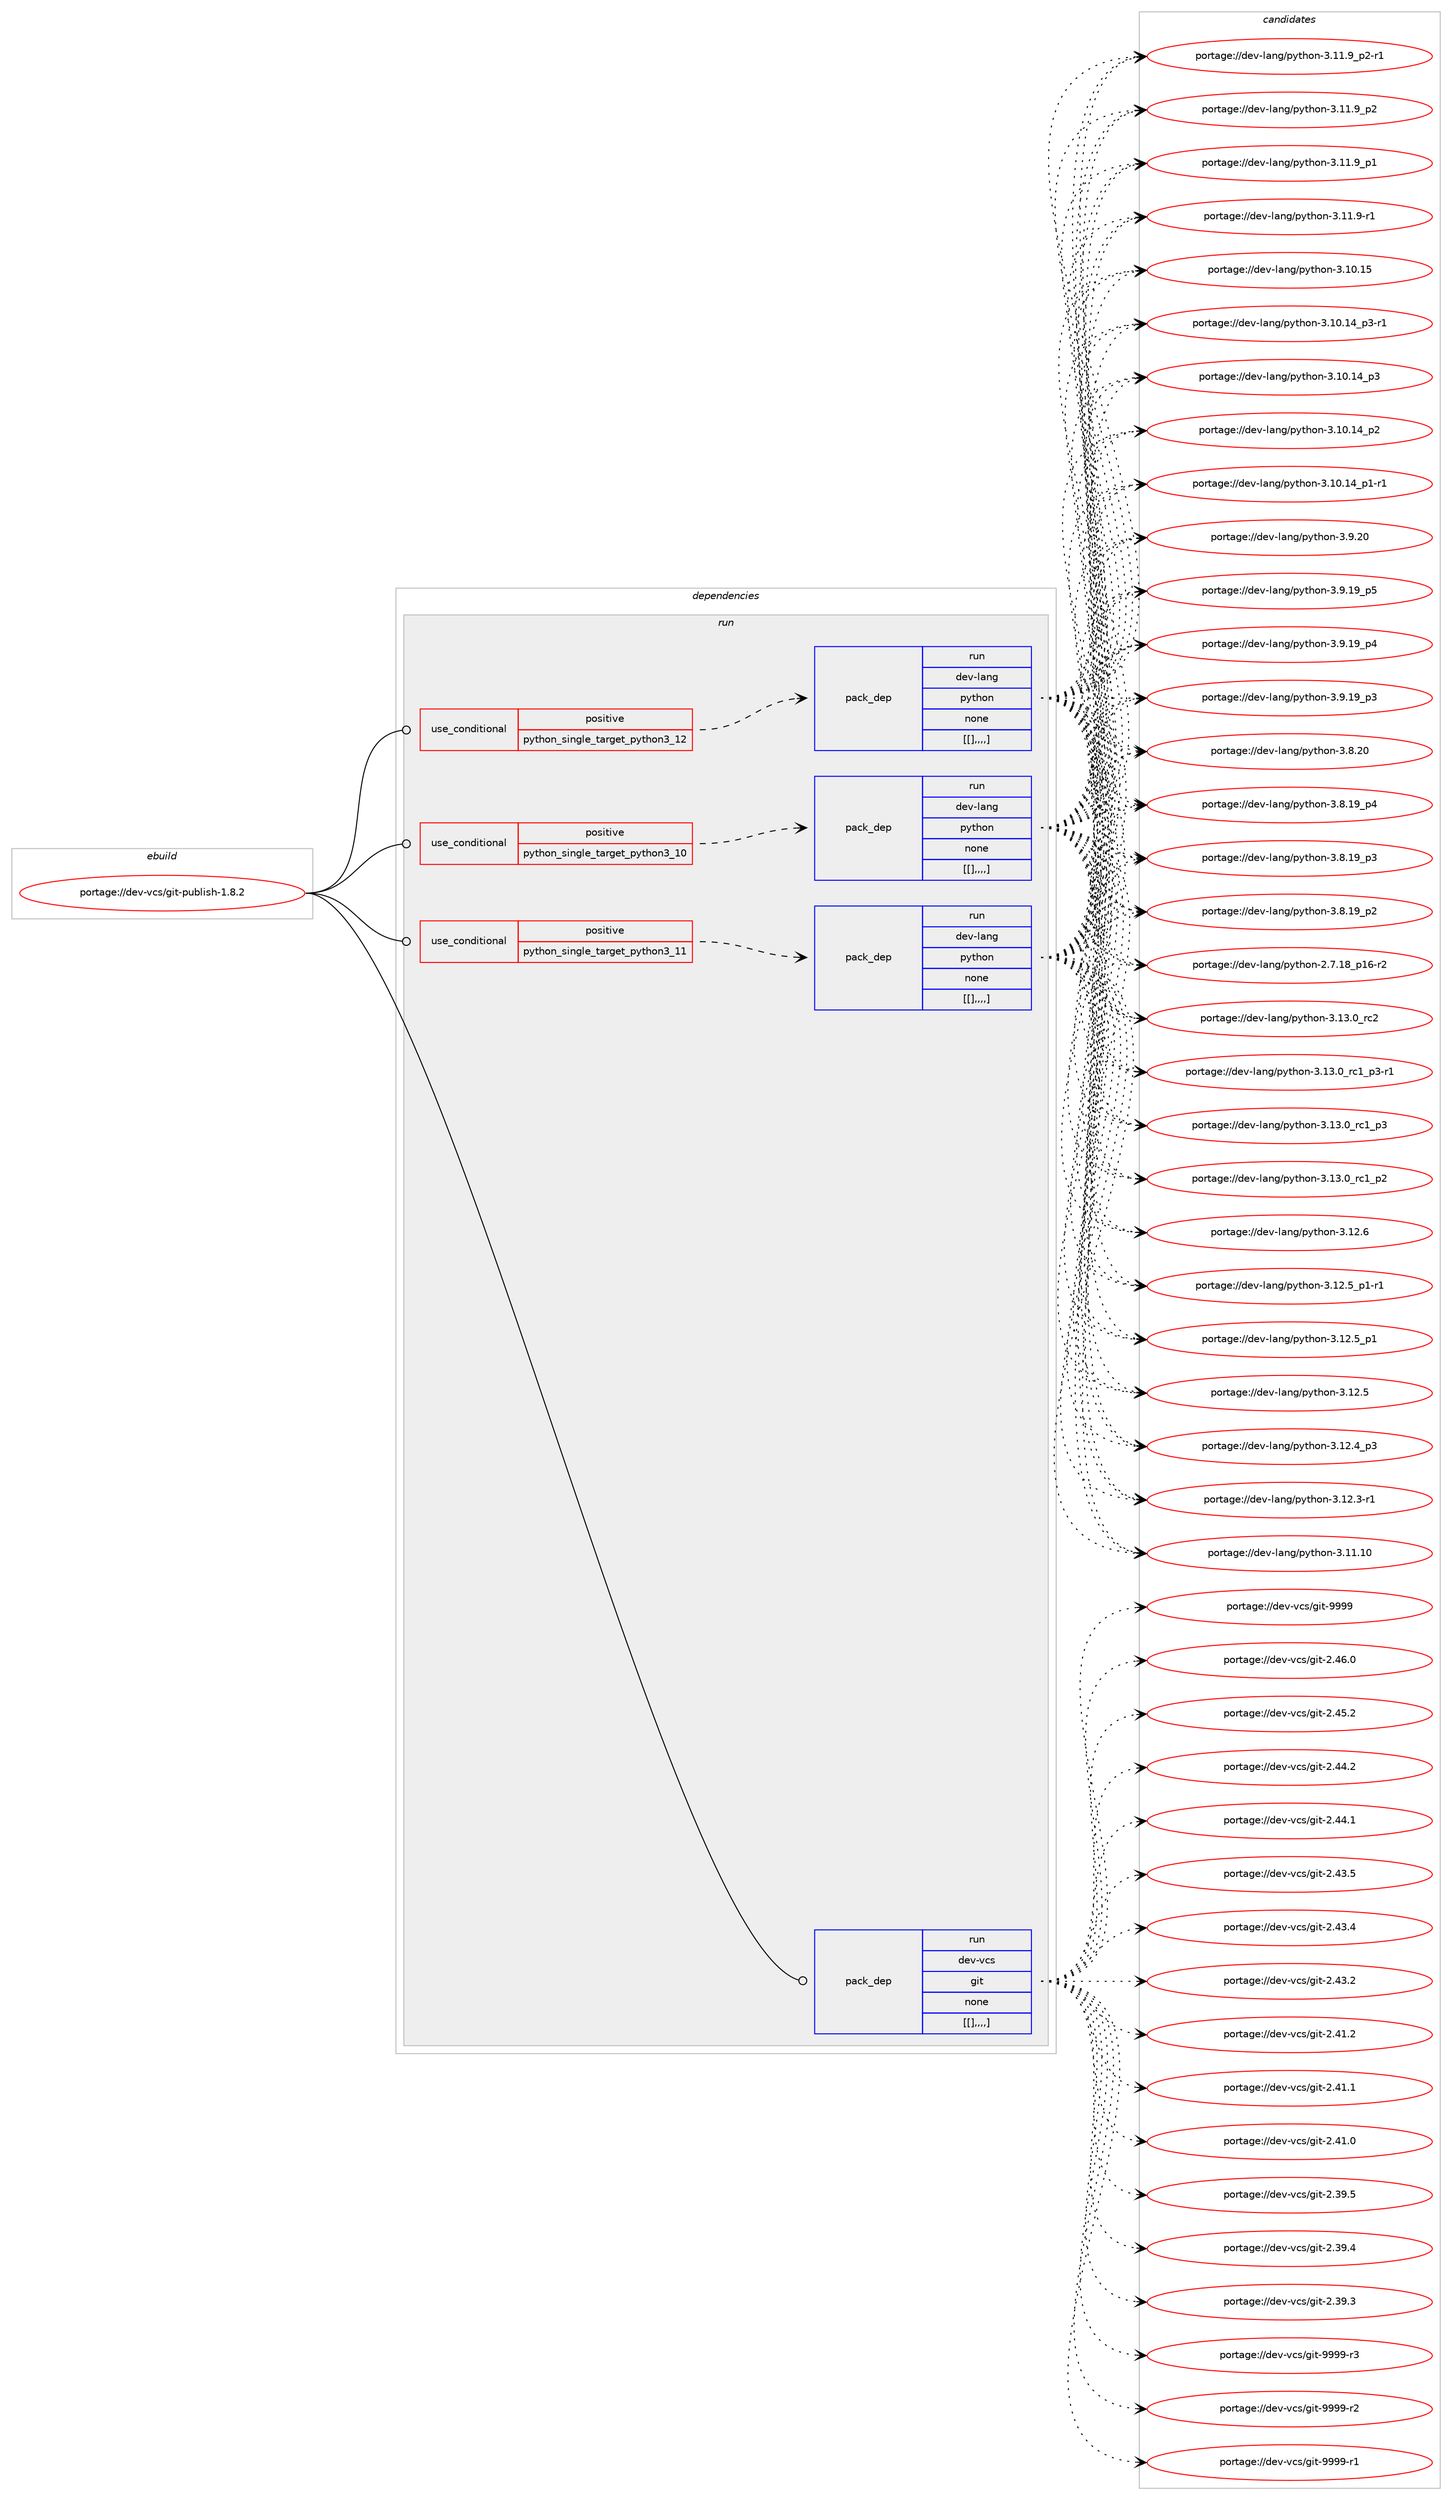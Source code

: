 digraph prolog {

# *************
# Graph options
# *************

newrank=true;
concentrate=true;
compound=true;
graph [rankdir=LR,fontname=Helvetica,fontsize=10,ranksep=1.5];#, ranksep=2.5, nodesep=0.2];
edge  [arrowhead=vee];
node  [fontname=Helvetica,fontsize=10];

# **********
# The ebuild
# **********

subgraph cluster_leftcol {
color=gray;
label=<<i>ebuild</i>>;
id [label="portage://dev-vcs/git-publish-1.8.2", color=red, width=4, href="../dev-vcs/git-publish-1.8.2.svg"];
}

# ****************
# The dependencies
# ****************

subgraph cluster_midcol {
color=gray;
label=<<i>dependencies</i>>;
subgraph cluster_compile {
fillcolor="#eeeeee";
style=filled;
label=<<i>compile</i>>;
}
subgraph cluster_compileandrun {
fillcolor="#eeeeee";
style=filled;
label=<<i>compile and run</i>>;
}
subgraph cluster_run {
fillcolor="#eeeeee";
style=filled;
label=<<i>run</i>>;
subgraph cond64314 {
dependency226219 [label=<<TABLE BORDER="0" CELLBORDER="1" CELLSPACING="0" CELLPADDING="4"><TR><TD ROWSPAN="3" CELLPADDING="10">use_conditional</TD></TR><TR><TD>positive</TD></TR><TR><TD>python_single_target_python3_10</TD></TR></TABLE>>, shape=none, color=red];
subgraph pack160450 {
dependency226220 [label=<<TABLE BORDER="0" CELLBORDER="1" CELLSPACING="0" CELLPADDING="4" WIDTH="220"><TR><TD ROWSPAN="6" CELLPADDING="30">pack_dep</TD></TR><TR><TD WIDTH="110">run</TD></TR><TR><TD>dev-lang</TD></TR><TR><TD>python</TD></TR><TR><TD>none</TD></TR><TR><TD>[[],,,,]</TD></TR></TABLE>>, shape=none, color=blue];
}
dependency226219:e -> dependency226220:w [weight=20,style="dashed",arrowhead="vee"];
}
id:e -> dependency226219:w [weight=20,style="solid",arrowhead="odot"];
subgraph cond64315 {
dependency226221 [label=<<TABLE BORDER="0" CELLBORDER="1" CELLSPACING="0" CELLPADDING="4"><TR><TD ROWSPAN="3" CELLPADDING="10">use_conditional</TD></TR><TR><TD>positive</TD></TR><TR><TD>python_single_target_python3_11</TD></TR></TABLE>>, shape=none, color=red];
subgraph pack160451 {
dependency226222 [label=<<TABLE BORDER="0" CELLBORDER="1" CELLSPACING="0" CELLPADDING="4" WIDTH="220"><TR><TD ROWSPAN="6" CELLPADDING="30">pack_dep</TD></TR><TR><TD WIDTH="110">run</TD></TR><TR><TD>dev-lang</TD></TR><TR><TD>python</TD></TR><TR><TD>none</TD></TR><TR><TD>[[],,,,]</TD></TR></TABLE>>, shape=none, color=blue];
}
dependency226221:e -> dependency226222:w [weight=20,style="dashed",arrowhead="vee"];
}
id:e -> dependency226221:w [weight=20,style="solid",arrowhead="odot"];
subgraph cond64316 {
dependency226223 [label=<<TABLE BORDER="0" CELLBORDER="1" CELLSPACING="0" CELLPADDING="4"><TR><TD ROWSPAN="3" CELLPADDING="10">use_conditional</TD></TR><TR><TD>positive</TD></TR><TR><TD>python_single_target_python3_12</TD></TR></TABLE>>, shape=none, color=red];
subgraph pack160452 {
dependency226224 [label=<<TABLE BORDER="0" CELLBORDER="1" CELLSPACING="0" CELLPADDING="4" WIDTH="220"><TR><TD ROWSPAN="6" CELLPADDING="30">pack_dep</TD></TR><TR><TD WIDTH="110">run</TD></TR><TR><TD>dev-lang</TD></TR><TR><TD>python</TD></TR><TR><TD>none</TD></TR><TR><TD>[[],,,,]</TD></TR></TABLE>>, shape=none, color=blue];
}
dependency226223:e -> dependency226224:w [weight=20,style="dashed",arrowhead="vee"];
}
id:e -> dependency226223:w [weight=20,style="solid",arrowhead="odot"];
subgraph pack160453 {
dependency226225 [label=<<TABLE BORDER="0" CELLBORDER="1" CELLSPACING="0" CELLPADDING="4" WIDTH="220"><TR><TD ROWSPAN="6" CELLPADDING="30">pack_dep</TD></TR><TR><TD WIDTH="110">run</TD></TR><TR><TD>dev-vcs</TD></TR><TR><TD>git</TD></TR><TR><TD>none</TD></TR><TR><TD>[[],,,,]</TD></TR></TABLE>>, shape=none, color=blue];
}
id:e -> dependency226225:w [weight=20,style="solid",arrowhead="odot"];
}
}

# **************
# The candidates
# **************

subgraph cluster_choices {
rank=same;
color=gray;
label=<<i>candidates</i>>;

subgraph choice160450 {
color=black;
nodesep=1;
choice10010111845108971101034711212111610411111045514649514648951149950 [label="portage://dev-lang/python-3.13.0_rc2", color=red, width=4,href="../dev-lang/python-3.13.0_rc2.svg"];
choice1001011184510897110103471121211161041111104551464951464895114994995112514511449 [label="portage://dev-lang/python-3.13.0_rc1_p3-r1", color=red, width=4,href="../dev-lang/python-3.13.0_rc1_p3-r1.svg"];
choice100101118451089711010347112121116104111110455146495146489511499499511251 [label="portage://dev-lang/python-3.13.0_rc1_p3", color=red, width=4,href="../dev-lang/python-3.13.0_rc1_p3.svg"];
choice100101118451089711010347112121116104111110455146495146489511499499511250 [label="portage://dev-lang/python-3.13.0_rc1_p2", color=red, width=4,href="../dev-lang/python-3.13.0_rc1_p2.svg"];
choice10010111845108971101034711212111610411111045514649504654 [label="portage://dev-lang/python-3.12.6", color=red, width=4,href="../dev-lang/python-3.12.6.svg"];
choice1001011184510897110103471121211161041111104551464950465395112494511449 [label="portage://dev-lang/python-3.12.5_p1-r1", color=red, width=4,href="../dev-lang/python-3.12.5_p1-r1.svg"];
choice100101118451089711010347112121116104111110455146495046539511249 [label="portage://dev-lang/python-3.12.5_p1", color=red, width=4,href="../dev-lang/python-3.12.5_p1.svg"];
choice10010111845108971101034711212111610411111045514649504653 [label="portage://dev-lang/python-3.12.5", color=red, width=4,href="../dev-lang/python-3.12.5.svg"];
choice100101118451089711010347112121116104111110455146495046529511251 [label="portage://dev-lang/python-3.12.4_p3", color=red, width=4,href="../dev-lang/python-3.12.4_p3.svg"];
choice100101118451089711010347112121116104111110455146495046514511449 [label="portage://dev-lang/python-3.12.3-r1", color=red, width=4,href="../dev-lang/python-3.12.3-r1.svg"];
choice1001011184510897110103471121211161041111104551464949464948 [label="portage://dev-lang/python-3.11.10", color=red, width=4,href="../dev-lang/python-3.11.10.svg"];
choice1001011184510897110103471121211161041111104551464949465795112504511449 [label="portage://dev-lang/python-3.11.9_p2-r1", color=red, width=4,href="../dev-lang/python-3.11.9_p2-r1.svg"];
choice100101118451089711010347112121116104111110455146494946579511250 [label="portage://dev-lang/python-3.11.9_p2", color=red, width=4,href="../dev-lang/python-3.11.9_p2.svg"];
choice100101118451089711010347112121116104111110455146494946579511249 [label="portage://dev-lang/python-3.11.9_p1", color=red, width=4,href="../dev-lang/python-3.11.9_p1.svg"];
choice100101118451089711010347112121116104111110455146494946574511449 [label="portage://dev-lang/python-3.11.9-r1", color=red, width=4,href="../dev-lang/python-3.11.9-r1.svg"];
choice1001011184510897110103471121211161041111104551464948464953 [label="portage://dev-lang/python-3.10.15", color=red, width=4,href="../dev-lang/python-3.10.15.svg"];
choice100101118451089711010347112121116104111110455146494846495295112514511449 [label="portage://dev-lang/python-3.10.14_p3-r1", color=red, width=4,href="../dev-lang/python-3.10.14_p3-r1.svg"];
choice10010111845108971101034711212111610411111045514649484649529511251 [label="portage://dev-lang/python-3.10.14_p3", color=red, width=4,href="../dev-lang/python-3.10.14_p3.svg"];
choice10010111845108971101034711212111610411111045514649484649529511250 [label="portage://dev-lang/python-3.10.14_p2", color=red, width=4,href="../dev-lang/python-3.10.14_p2.svg"];
choice100101118451089711010347112121116104111110455146494846495295112494511449 [label="portage://dev-lang/python-3.10.14_p1-r1", color=red, width=4,href="../dev-lang/python-3.10.14_p1-r1.svg"];
choice10010111845108971101034711212111610411111045514657465048 [label="portage://dev-lang/python-3.9.20", color=red, width=4,href="../dev-lang/python-3.9.20.svg"];
choice100101118451089711010347112121116104111110455146574649579511253 [label="portage://dev-lang/python-3.9.19_p5", color=red, width=4,href="../dev-lang/python-3.9.19_p5.svg"];
choice100101118451089711010347112121116104111110455146574649579511252 [label="portage://dev-lang/python-3.9.19_p4", color=red, width=4,href="../dev-lang/python-3.9.19_p4.svg"];
choice100101118451089711010347112121116104111110455146574649579511251 [label="portage://dev-lang/python-3.9.19_p3", color=red, width=4,href="../dev-lang/python-3.9.19_p3.svg"];
choice10010111845108971101034711212111610411111045514656465048 [label="portage://dev-lang/python-3.8.20", color=red, width=4,href="../dev-lang/python-3.8.20.svg"];
choice100101118451089711010347112121116104111110455146564649579511252 [label="portage://dev-lang/python-3.8.19_p4", color=red, width=4,href="../dev-lang/python-3.8.19_p4.svg"];
choice100101118451089711010347112121116104111110455146564649579511251 [label="portage://dev-lang/python-3.8.19_p3", color=red, width=4,href="../dev-lang/python-3.8.19_p3.svg"];
choice100101118451089711010347112121116104111110455146564649579511250 [label="portage://dev-lang/python-3.8.19_p2", color=red, width=4,href="../dev-lang/python-3.8.19_p2.svg"];
choice100101118451089711010347112121116104111110455046554649569511249544511450 [label="portage://dev-lang/python-2.7.18_p16-r2", color=red, width=4,href="../dev-lang/python-2.7.18_p16-r2.svg"];
dependency226220:e -> choice10010111845108971101034711212111610411111045514649514648951149950:w [style=dotted,weight="100"];
dependency226220:e -> choice1001011184510897110103471121211161041111104551464951464895114994995112514511449:w [style=dotted,weight="100"];
dependency226220:e -> choice100101118451089711010347112121116104111110455146495146489511499499511251:w [style=dotted,weight="100"];
dependency226220:e -> choice100101118451089711010347112121116104111110455146495146489511499499511250:w [style=dotted,weight="100"];
dependency226220:e -> choice10010111845108971101034711212111610411111045514649504654:w [style=dotted,weight="100"];
dependency226220:e -> choice1001011184510897110103471121211161041111104551464950465395112494511449:w [style=dotted,weight="100"];
dependency226220:e -> choice100101118451089711010347112121116104111110455146495046539511249:w [style=dotted,weight="100"];
dependency226220:e -> choice10010111845108971101034711212111610411111045514649504653:w [style=dotted,weight="100"];
dependency226220:e -> choice100101118451089711010347112121116104111110455146495046529511251:w [style=dotted,weight="100"];
dependency226220:e -> choice100101118451089711010347112121116104111110455146495046514511449:w [style=dotted,weight="100"];
dependency226220:e -> choice1001011184510897110103471121211161041111104551464949464948:w [style=dotted,weight="100"];
dependency226220:e -> choice1001011184510897110103471121211161041111104551464949465795112504511449:w [style=dotted,weight="100"];
dependency226220:e -> choice100101118451089711010347112121116104111110455146494946579511250:w [style=dotted,weight="100"];
dependency226220:e -> choice100101118451089711010347112121116104111110455146494946579511249:w [style=dotted,weight="100"];
dependency226220:e -> choice100101118451089711010347112121116104111110455146494946574511449:w [style=dotted,weight="100"];
dependency226220:e -> choice1001011184510897110103471121211161041111104551464948464953:w [style=dotted,weight="100"];
dependency226220:e -> choice100101118451089711010347112121116104111110455146494846495295112514511449:w [style=dotted,weight="100"];
dependency226220:e -> choice10010111845108971101034711212111610411111045514649484649529511251:w [style=dotted,weight="100"];
dependency226220:e -> choice10010111845108971101034711212111610411111045514649484649529511250:w [style=dotted,weight="100"];
dependency226220:e -> choice100101118451089711010347112121116104111110455146494846495295112494511449:w [style=dotted,weight="100"];
dependency226220:e -> choice10010111845108971101034711212111610411111045514657465048:w [style=dotted,weight="100"];
dependency226220:e -> choice100101118451089711010347112121116104111110455146574649579511253:w [style=dotted,weight="100"];
dependency226220:e -> choice100101118451089711010347112121116104111110455146574649579511252:w [style=dotted,weight="100"];
dependency226220:e -> choice100101118451089711010347112121116104111110455146574649579511251:w [style=dotted,weight="100"];
dependency226220:e -> choice10010111845108971101034711212111610411111045514656465048:w [style=dotted,weight="100"];
dependency226220:e -> choice100101118451089711010347112121116104111110455146564649579511252:w [style=dotted,weight="100"];
dependency226220:e -> choice100101118451089711010347112121116104111110455146564649579511251:w [style=dotted,weight="100"];
dependency226220:e -> choice100101118451089711010347112121116104111110455146564649579511250:w [style=dotted,weight="100"];
dependency226220:e -> choice100101118451089711010347112121116104111110455046554649569511249544511450:w [style=dotted,weight="100"];
}
subgraph choice160451 {
color=black;
nodesep=1;
choice10010111845108971101034711212111610411111045514649514648951149950 [label="portage://dev-lang/python-3.13.0_rc2", color=red, width=4,href="../dev-lang/python-3.13.0_rc2.svg"];
choice1001011184510897110103471121211161041111104551464951464895114994995112514511449 [label="portage://dev-lang/python-3.13.0_rc1_p3-r1", color=red, width=4,href="../dev-lang/python-3.13.0_rc1_p3-r1.svg"];
choice100101118451089711010347112121116104111110455146495146489511499499511251 [label="portage://dev-lang/python-3.13.0_rc1_p3", color=red, width=4,href="../dev-lang/python-3.13.0_rc1_p3.svg"];
choice100101118451089711010347112121116104111110455146495146489511499499511250 [label="portage://dev-lang/python-3.13.0_rc1_p2", color=red, width=4,href="../dev-lang/python-3.13.0_rc1_p2.svg"];
choice10010111845108971101034711212111610411111045514649504654 [label="portage://dev-lang/python-3.12.6", color=red, width=4,href="../dev-lang/python-3.12.6.svg"];
choice1001011184510897110103471121211161041111104551464950465395112494511449 [label="portage://dev-lang/python-3.12.5_p1-r1", color=red, width=4,href="../dev-lang/python-3.12.5_p1-r1.svg"];
choice100101118451089711010347112121116104111110455146495046539511249 [label="portage://dev-lang/python-3.12.5_p1", color=red, width=4,href="../dev-lang/python-3.12.5_p1.svg"];
choice10010111845108971101034711212111610411111045514649504653 [label="portage://dev-lang/python-3.12.5", color=red, width=4,href="../dev-lang/python-3.12.5.svg"];
choice100101118451089711010347112121116104111110455146495046529511251 [label="portage://dev-lang/python-3.12.4_p3", color=red, width=4,href="../dev-lang/python-3.12.4_p3.svg"];
choice100101118451089711010347112121116104111110455146495046514511449 [label="portage://dev-lang/python-3.12.3-r1", color=red, width=4,href="../dev-lang/python-3.12.3-r1.svg"];
choice1001011184510897110103471121211161041111104551464949464948 [label="portage://dev-lang/python-3.11.10", color=red, width=4,href="../dev-lang/python-3.11.10.svg"];
choice1001011184510897110103471121211161041111104551464949465795112504511449 [label="portage://dev-lang/python-3.11.9_p2-r1", color=red, width=4,href="../dev-lang/python-3.11.9_p2-r1.svg"];
choice100101118451089711010347112121116104111110455146494946579511250 [label="portage://dev-lang/python-3.11.9_p2", color=red, width=4,href="../dev-lang/python-3.11.9_p2.svg"];
choice100101118451089711010347112121116104111110455146494946579511249 [label="portage://dev-lang/python-3.11.9_p1", color=red, width=4,href="../dev-lang/python-3.11.9_p1.svg"];
choice100101118451089711010347112121116104111110455146494946574511449 [label="portage://dev-lang/python-3.11.9-r1", color=red, width=4,href="../dev-lang/python-3.11.9-r1.svg"];
choice1001011184510897110103471121211161041111104551464948464953 [label="portage://dev-lang/python-3.10.15", color=red, width=4,href="../dev-lang/python-3.10.15.svg"];
choice100101118451089711010347112121116104111110455146494846495295112514511449 [label="portage://dev-lang/python-3.10.14_p3-r1", color=red, width=4,href="../dev-lang/python-3.10.14_p3-r1.svg"];
choice10010111845108971101034711212111610411111045514649484649529511251 [label="portage://dev-lang/python-3.10.14_p3", color=red, width=4,href="../dev-lang/python-3.10.14_p3.svg"];
choice10010111845108971101034711212111610411111045514649484649529511250 [label="portage://dev-lang/python-3.10.14_p2", color=red, width=4,href="../dev-lang/python-3.10.14_p2.svg"];
choice100101118451089711010347112121116104111110455146494846495295112494511449 [label="portage://dev-lang/python-3.10.14_p1-r1", color=red, width=4,href="../dev-lang/python-3.10.14_p1-r1.svg"];
choice10010111845108971101034711212111610411111045514657465048 [label="portage://dev-lang/python-3.9.20", color=red, width=4,href="../dev-lang/python-3.9.20.svg"];
choice100101118451089711010347112121116104111110455146574649579511253 [label="portage://dev-lang/python-3.9.19_p5", color=red, width=4,href="../dev-lang/python-3.9.19_p5.svg"];
choice100101118451089711010347112121116104111110455146574649579511252 [label="portage://dev-lang/python-3.9.19_p4", color=red, width=4,href="../dev-lang/python-3.9.19_p4.svg"];
choice100101118451089711010347112121116104111110455146574649579511251 [label="portage://dev-lang/python-3.9.19_p3", color=red, width=4,href="../dev-lang/python-3.9.19_p3.svg"];
choice10010111845108971101034711212111610411111045514656465048 [label="portage://dev-lang/python-3.8.20", color=red, width=4,href="../dev-lang/python-3.8.20.svg"];
choice100101118451089711010347112121116104111110455146564649579511252 [label="portage://dev-lang/python-3.8.19_p4", color=red, width=4,href="../dev-lang/python-3.8.19_p4.svg"];
choice100101118451089711010347112121116104111110455146564649579511251 [label="portage://dev-lang/python-3.8.19_p3", color=red, width=4,href="../dev-lang/python-3.8.19_p3.svg"];
choice100101118451089711010347112121116104111110455146564649579511250 [label="portage://dev-lang/python-3.8.19_p2", color=red, width=4,href="../dev-lang/python-3.8.19_p2.svg"];
choice100101118451089711010347112121116104111110455046554649569511249544511450 [label="portage://dev-lang/python-2.7.18_p16-r2", color=red, width=4,href="../dev-lang/python-2.7.18_p16-r2.svg"];
dependency226222:e -> choice10010111845108971101034711212111610411111045514649514648951149950:w [style=dotted,weight="100"];
dependency226222:e -> choice1001011184510897110103471121211161041111104551464951464895114994995112514511449:w [style=dotted,weight="100"];
dependency226222:e -> choice100101118451089711010347112121116104111110455146495146489511499499511251:w [style=dotted,weight="100"];
dependency226222:e -> choice100101118451089711010347112121116104111110455146495146489511499499511250:w [style=dotted,weight="100"];
dependency226222:e -> choice10010111845108971101034711212111610411111045514649504654:w [style=dotted,weight="100"];
dependency226222:e -> choice1001011184510897110103471121211161041111104551464950465395112494511449:w [style=dotted,weight="100"];
dependency226222:e -> choice100101118451089711010347112121116104111110455146495046539511249:w [style=dotted,weight="100"];
dependency226222:e -> choice10010111845108971101034711212111610411111045514649504653:w [style=dotted,weight="100"];
dependency226222:e -> choice100101118451089711010347112121116104111110455146495046529511251:w [style=dotted,weight="100"];
dependency226222:e -> choice100101118451089711010347112121116104111110455146495046514511449:w [style=dotted,weight="100"];
dependency226222:e -> choice1001011184510897110103471121211161041111104551464949464948:w [style=dotted,weight="100"];
dependency226222:e -> choice1001011184510897110103471121211161041111104551464949465795112504511449:w [style=dotted,weight="100"];
dependency226222:e -> choice100101118451089711010347112121116104111110455146494946579511250:w [style=dotted,weight="100"];
dependency226222:e -> choice100101118451089711010347112121116104111110455146494946579511249:w [style=dotted,weight="100"];
dependency226222:e -> choice100101118451089711010347112121116104111110455146494946574511449:w [style=dotted,weight="100"];
dependency226222:e -> choice1001011184510897110103471121211161041111104551464948464953:w [style=dotted,weight="100"];
dependency226222:e -> choice100101118451089711010347112121116104111110455146494846495295112514511449:w [style=dotted,weight="100"];
dependency226222:e -> choice10010111845108971101034711212111610411111045514649484649529511251:w [style=dotted,weight="100"];
dependency226222:e -> choice10010111845108971101034711212111610411111045514649484649529511250:w [style=dotted,weight="100"];
dependency226222:e -> choice100101118451089711010347112121116104111110455146494846495295112494511449:w [style=dotted,weight="100"];
dependency226222:e -> choice10010111845108971101034711212111610411111045514657465048:w [style=dotted,weight="100"];
dependency226222:e -> choice100101118451089711010347112121116104111110455146574649579511253:w [style=dotted,weight="100"];
dependency226222:e -> choice100101118451089711010347112121116104111110455146574649579511252:w [style=dotted,weight="100"];
dependency226222:e -> choice100101118451089711010347112121116104111110455146574649579511251:w [style=dotted,weight="100"];
dependency226222:e -> choice10010111845108971101034711212111610411111045514656465048:w [style=dotted,weight="100"];
dependency226222:e -> choice100101118451089711010347112121116104111110455146564649579511252:w [style=dotted,weight="100"];
dependency226222:e -> choice100101118451089711010347112121116104111110455146564649579511251:w [style=dotted,weight="100"];
dependency226222:e -> choice100101118451089711010347112121116104111110455146564649579511250:w [style=dotted,weight="100"];
dependency226222:e -> choice100101118451089711010347112121116104111110455046554649569511249544511450:w [style=dotted,weight="100"];
}
subgraph choice160452 {
color=black;
nodesep=1;
choice10010111845108971101034711212111610411111045514649514648951149950 [label="portage://dev-lang/python-3.13.0_rc2", color=red, width=4,href="../dev-lang/python-3.13.0_rc2.svg"];
choice1001011184510897110103471121211161041111104551464951464895114994995112514511449 [label="portage://dev-lang/python-3.13.0_rc1_p3-r1", color=red, width=4,href="../dev-lang/python-3.13.0_rc1_p3-r1.svg"];
choice100101118451089711010347112121116104111110455146495146489511499499511251 [label="portage://dev-lang/python-3.13.0_rc1_p3", color=red, width=4,href="../dev-lang/python-3.13.0_rc1_p3.svg"];
choice100101118451089711010347112121116104111110455146495146489511499499511250 [label="portage://dev-lang/python-3.13.0_rc1_p2", color=red, width=4,href="../dev-lang/python-3.13.0_rc1_p2.svg"];
choice10010111845108971101034711212111610411111045514649504654 [label="portage://dev-lang/python-3.12.6", color=red, width=4,href="../dev-lang/python-3.12.6.svg"];
choice1001011184510897110103471121211161041111104551464950465395112494511449 [label="portage://dev-lang/python-3.12.5_p1-r1", color=red, width=4,href="../dev-lang/python-3.12.5_p1-r1.svg"];
choice100101118451089711010347112121116104111110455146495046539511249 [label="portage://dev-lang/python-3.12.5_p1", color=red, width=4,href="../dev-lang/python-3.12.5_p1.svg"];
choice10010111845108971101034711212111610411111045514649504653 [label="portage://dev-lang/python-3.12.5", color=red, width=4,href="../dev-lang/python-3.12.5.svg"];
choice100101118451089711010347112121116104111110455146495046529511251 [label="portage://dev-lang/python-3.12.4_p3", color=red, width=4,href="../dev-lang/python-3.12.4_p3.svg"];
choice100101118451089711010347112121116104111110455146495046514511449 [label="portage://dev-lang/python-3.12.3-r1", color=red, width=4,href="../dev-lang/python-3.12.3-r1.svg"];
choice1001011184510897110103471121211161041111104551464949464948 [label="portage://dev-lang/python-3.11.10", color=red, width=4,href="../dev-lang/python-3.11.10.svg"];
choice1001011184510897110103471121211161041111104551464949465795112504511449 [label="portage://dev-lang/python-3.11.9_p2-r1", color=red, width=4,href="../dev-lang/python-3.11.9_p2-r1.svg"];
choice100101118451089711010347112121116104111110455146494946579511250 [label="portage://dev-lang/python-3.11.9_p2", color=red, width=4,href="../dev-lang/python-3.11.9_p2.svg"];
choice100101118451089711010347112121116104111110455146494946579511249 [label="portage://dev-lang/python-3.11.9_p1", color=red, width=4,href="../dev-lang/python-3.11.9_p1.svg"];
choice100101118451089711010347112121116104111110455146494946574511449 [label="portage://dev-lang/python-3.11.9-r1", color=red, width=4,href="../dev-lang/python-3.11.9-r1.svg"];
choice1001011184510897110103471121211161041111104551464948464953 [label="portage://dev-lang/python-3.10.15", color=red, width=4,href="../dev-lang/python-3.10.15.svg"];
choice100101118451089711010347112121116104111110455146494846495295112514511449 [label="portage://dev-lang/python-3.10.14_p3-r1", color=red, width=4,href="../dev-lang/python-3.10.14_p3-r1.svg"];
choice10010111845108971101034711212111610411111045514649484649529511251 [label="portage://dev-lang/python-3.10.14_p3", color=red, width=4,href="../dev-lang/python-3.10.14_p3.svg"];
choice10010111845108971101034711212111610411111045514649484649529511250 [label="portage://dev-lang/python-3.10.14_p2", color=red, width=4,href="../dev-lang/python-3.10.14_p2.svg"];
choice100101118451089711010347112121116104111110455146494846495295112494511449 [label="portage://dev-lang/python-3.10.14_p1-r1", color=red, width=4,href="../dev-lang/python-3.10.14_p1-r1.svg"];
choice10010111845108971101034711212111610411111045514657465048 [label="portage://dev-lang/python-3.9.20", color=red, width=4,href="../dev-lang/python-3.9.20.svg"];
choice100101118451089711010347112121116104111110455146574649579511253 [label="portage://dev-lang/python-3.9.19_p5", color=red, width=4,href="../dev-lang/python-3.9.19_p5.svg"];
choice100101118451089711010347112121116104111110455146574649579511252 [label="portage://dev-lang/python-3.9.19_p4", color=red, width=4,href="../dev-lang/python-3.9.19_p4.svg"];
choice100101118451089711010347112121116104111110455146574649579511251 [label="portage://dev-lang/python-3.9.19_p3", color=red, width=4,href="../dev-lang/python-3.9.19_p3.svg"];
choice10010111845108971101034711212111610411111045514656465048 [label="portage://dev-lang/python-3.8.20", color=red, width=4,href="../dev-lang/python-3.8.20.svg"];
choice100101118451089711010347112121116104111110455146564649579511252 [label="portage://dev-lang/python-3.8.19_p4", color=red, width=4,href="../dev-lang/python-3.8.19_p4.svg"];
choice100101118451089711010347112121116104111110455146564649579511251 [label="portage://dev-lang/python-3.8.19_p3", color=red, width=4,href="../dev-lang/python-3.8.19_p3.svg"];
choice100101118451089711010347112121116104111110455146564649579511250 [label="portage://dev-lang/python-3.8.19_p2", color=red, width=4,href="../dev-lang/python-3.8.19_p2.svg"];
choice100101118451089711010347112121116104111110455046554649569511249544511450 [label="portage://dev-lang/python-2.7.18_p16-r2", color=red, width=4,href="../dev-lang/python-2.7.18_p16-r2.svg"];
dependency226224:e -> choice10010111845108971101034711212111610411111045514649514648951149950:w [style=dotted,weight="100"];
dependency226224:e -> choice1001011184510897110103471121211161041111104551464951464895114994995112514511449:w [style=dotted,weight="100"];
dependency226224:e -> choice100101118451089711010347112121116104111110455146495146489511499499511251:w [style=dotted,weight="100"];
dependency226224:e -> choice100101118451089711010347112121116104111110455146495146489511499499511250:w [style=dotted,weight="100"];
dependency226224:e -> choice10010111845108971101034711212111610411111045514649504654:w [style=dotted,weight="100"];
dependency226224:e -> choice1001011184510897110103471121211161041111104551464950465395112494511449:w [style=dotted,weight="100"];
dependency226224:e -> choice100101118451089711010347112121116104111110455146495046539511249:w [style=dotted,weight="100"];
dependency226224:e -> choice10010111845108971101034711212111610411111045514649504653:w [style=dotted,weight="100"];
dependency226224:e -> choice100101118451089711010347112121116104111110455146495046529511251:w [style=dotted,weight="100"];
dependency226224:e -> choice100101118451089711010347112121116104111110455146495046514511449:w [style=dotted,weight="100"];
dependency226224:e -> choice1001011184510897110103471121211161041111104551464949464948:w [style=dotted,weight="100"];
dependency226224:e -> choice1001011184510897110103471121211161041111104551464949465795112504511449:w [style=dotted,weight="100"];
dependency226224:e -> choice100101118451089711010347112121116104111110455146494946579511250:w [style=dotted,weight="100"];
dependency226224:e -> choice100101118451089711010347112121116104111110455146494946579511249:w [style=dotted,weight="100"];
dependency226224:e -> choice100101118451089711010347112121116104111110455146494946574511449:w [style=dotted,weight="100"];
dependency226224:e -> choice1001011184510897110103471121211161041111104551464948464953:w [style=dotted,weight="100"];
dependency226224:e -> choice100101118451089711010347112121116104111110455146494846495295112514511449:w [style=dotted,weight="100"];
dependency226224:e -> choice10010111845108971101034711212111610411111045514649484649529511251:w [style=dotted,weight="100"];
dependency226224:e -> choice10010111845108971101034711212111610411111045514649484649529511250:w [style=dotted,weight="100"];
dependency226224:e -> choice100101118451089711010347112121116104111110455146494846495295112494511449:w [style=dotted,weight="100"];
dependency226224:e -> choice10010111845108971101034711212111610411111045514657465048:w [style=dotted,weight="100"];
dependency226224:e -> choice100101118451089711010347112121116104111110455146574649579511253:w [style=dotted,weight="100"];
dependency226224:e -> choice100101118451089711010347112121116104111110455146574649579511252:w [style=dotted,weight="100"];
dependency226224:e -> choice100101118451089711010347112121116104111110455146574649579511251:w [style=dotted,weight="100"];
dependency226224:e -> choice10010111845108971101034711212111610411111045514656465048:w [style=dotted,weight="100"];
dependency226224:e -> choice100101118451089711010347112121116104111110455146564649579511252:w [style=dotted,weight="100"];
dependency226224:e -> choice100101118451089711010347112121116104111110455146564649579511251:w [style=dotted,weight="100"];
dependency226224:e -> choice100101118451089711010347112121116104111110455146564649579511250:w [style=dotted,weight="100"];
dependency226224:e -> choice100101118451089711010347112121116104111110455046554649569511249544511450:w [style=dotted,weight="100"];
}
subgraph choice160453 {
color=black;
nodesep=1;
choice10010111845118991154710310511645575757574511451 [label="portage://dev-vcs/git-9999-r3", color=red, width=4,href="../dev-vcs/git-9999-r3.svg"];
choice10010111845118991154710310511645575757574511450 [label="portage://dev-vcs/git-9999-r2", color=red, width=4,href="../dev-vcs/git-9999-r2.svg"];
choice10010111845118991154710310511645575757574511449 [label="portage://dev-vcs/git-9999-r1", color=red, width=4,href="../dev-vcs/git-9999-r1.svg"];
choice1001011184511899115471031051164557575757 [label="portage://dev-vcs/git-9999", color=red, width=4,href="../dev-vcs/git-9999.svg"];
choice10010111845118991154710310511645504652544648 [label="portage://dev-vcs/git-2.46.0", color=red, width=4,href="../dev-vcs/git-2.46.0.svg"];
choice10010111845118991154710310511645504652534650 [label="portage://dev-vcs/git-2.45.2", color=red, width=4,href="../dev-vcs/git-2.45.2.svg"];
choice10010111845118991154710310511645504652524650 [label="portage://dev-vcs/git-2.44.2", color=red, width=4,href="../dev-vcs/git-2.44.2.svg"];
choice10010111845118991154710310511645504652524649 [label="portage://dev-vcs/git-2.44.1", color=red, width=4,href="../dev-vcs/git-2.44.1.svg"];
choice10010111845118991154710310511645504652514653 [label="portage://dev-vcs/git-2.43.5", color=red, width=4,href="../dev-vcs/git-2.43.5.svg"];
choice10010111845118991154710310511645504652514652 [label="portage://dev-vcs/git-2.43.4", color=red, width=4,href="../dev-vcs/git-2.43.4.svg"];
choice10010111845118991154710310511645504652514650 [label="portage://dev-vcs/git-2.43.2", color=red, width=4,href="../dev-vcs/git-2.43.2.svg"];
choice10010111845118991154710310511645504652494650 [label="portage://dev-vcs/git-2.41.2", color=red, width=4,href="../dev-vcs/git-2.41.2.svg"];
choice10010111845118991154710310511645504652494649 [label="portage://dev-vcs/git-2.41.1", color=red, width=4,href="../dev-vcs/git-2.41.1.svg"];
choice10010111845118991154710310511645504652494648 [label="portage://dev-vcs/git-2.41.0", color=red, width=4,href="../dev-vcs/git-2.41.0.svg"];
choice10010111845118991154710310511645504651574653 [label="portage://dev-vcs/git-2.39.5", color=red, width=4,href="../dev-vcs/git-2.39.5.svg"];
choice10010111845118991154710310511645504651574652 [label="portage://dev-vcs/git-2.39.4", color=red, width=4,href="../dev-vcs/git-2.39.4.svg"];
choice10010111845118991154710310511645504651574651 [label="portage://dev-vcs/git-2.39.3", color=red, width=4,href="../dev-vcs/git-2.39.3.svg"];
dependency226225:e -> choice10010111845118991154710310511645575757574511451:w [style=dotted,weight="100"];
dependency226225:e -> choice10010111845118991154710310511645575757574511450:w [style=dotted,weight="100"];
dependency226225:e -> choice10010111845118991154710310511645575757574511449:w [style=dotted,weight="100"];
dependency226225:e -> choice1001011184511899115471031051164557575757:w [style=dotted,weight="100"];
dependency226225:e -> choice10010111845118991154710310511645504652544648:w [style=dotted,weight="100"];
dependency226225:e -> choice10010111845118991154710310511645504652534650:w [style=dotted,weight="100"];
dependency226225:e -> choice10010111845118991154710310511645504652524650:w [style=dotted,weight="100"];
dependency226225:e -> choice10010111845118991154710310511645504652524649:w [style=dotted,weight="100"];
dependency226225:e -> choice10010111845118991154710310511645504652514653:w [style=dotted,weight="100"];
dependency226225:e -> choice10010111845118991154710310511645504652514652:w [style=dotted,weight="100"];
dependency226225:e -> choice10010111845118991154710310511645504652514650:w [style=dotted,weight="100"];
dependency226225:e -> choice10010111845118991154710310511645504652494650:w [style=dotted,weight="100"];
dependency226225:e -> choice10010111845118991154710310511645504652494649:w [style=dotted,weight="100"];
dependency226225:e -> choice10010111845118991154710310511645504652494648:w [style=dotted,weight="100"];
dependency226225:e -> choice10010111845118991154710310511645504651574653:w [style=dotted,weight="100"];
dependency226225:e -> choice10010111845118991154710310511645504651574652:w [style=dotted,weight="100"];
dependency226225:e -> choice10010111845118991154710310511645504651574651:w [style=dotted,weight="100"];
}
}

}
